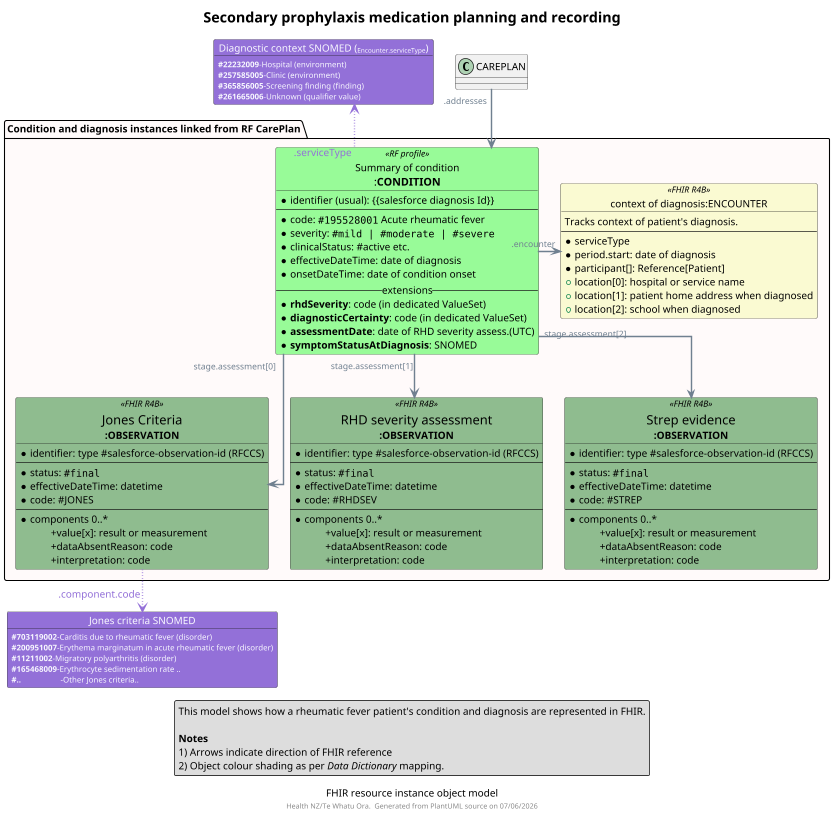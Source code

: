 @startuml obj-FHIR-data-diagnosis

top to bottom direction
skinparam dpi 200
allow_mixing
scale 400 width

skinparam ActivityDiamondBackgroundColor #RoyalBlue
skinparam ArrowColor #SlateGrey   
skinparam ArrowFontColor #RoyalBlue
skinparam ArrowFontColor #SlateGrey  
skinparam ArrowFontSize 12
skinparam ArrowMessageAlignment left
skinparam BoxPadding 10
skinparam linetype ortho
skinparam nodesep 30
skinparam ranksep 60
skinparam roundcorner 5
skinparam sequenceArrowThickness 2
skinparam TitleFontSize 20

caption FHIR resource instance object model
footer "Health NZ/Te Whatu Ora.  Generated from PlantUML source on %date('dd/MM/yyyy')"

!procedure $Coding($Alias,$System,$Code,$Display)
  object "<color:GhostWhite>$System" as $Alias #MediumPurple {
    <color:GhostWhite><size:11>**$Code**-$Display
  }
!endprocedure

!procedure $Quantity($Alias,$Quantity,$Value,$Unit)
  object "<color:GhostWhite><size:12>$Quantity</color>" as $Alias #DimGrey {
    <color:GhostWhite><size:11>**$Value** ""$Unit""
  }
!endprocedure

' ******** ******** ******** ******** ******** ******** ******** ******** 
title "Secondary prophylaxis medication planning and recording"

package "Condition and diagnosis instances linked from RF CarePlan" as Activities #Snow { 
  
  object "Summary of condition\n<size:15>:**CONDITION**" as RFCOND <<RF profile>> #PaleGreen {
    * identifier (usual): {{salesforce diagnosis Id}}
    ---
     * code: ""#195528001"" Acute rheumatic fever
     * severity: ""#mild | #moderate | #severe""
     * clinicalStatus: #active etc.
     * effectiveDateTime: date of diagnosis
     * onsetDateTime: date of condition onset
    -- extensions --
      * **rhdSeverity**: code (in dedicated ValueSet)
      * **diagnosticCertainty**: code (in dedicated ValueSet)
      * **assessmentDate**: date of RHD severity assess.(UTC)
      * **symptomStatusAtDiagnosis**: SNOMED
  }

  object "context of diagnosis:ENCOUNTER" as DENCOUNTER <<FHIR R4B>> #LightGoldenRodYellow {
    Tracks context of patient's diagnosis.
    ---
    * serviceType
    * period.start: date of diagnosis
    * participant[]: Reference[Patient] 
    + location[0]: hospital or service name
    + location[1]: patient home address when diagnosed
    + location[2]: school when diagnosed
  }

  
  ' class "patient detail at time of diagnosis\n**:PATIENT**" as DPATIENT <<RF profile>> #Pink {
  '   Extends NzPatient (NZ Base) with 
  '    RF patient registration detail.
  '   ---
  '   *identifier[NHI] (official): NHI
  '   ---
  '   *name: HumanName
  '   *birthDate: date
  '   *communication.language
  '   *gender: code
  '   *deceasedBoolean: boolean
  '   *telecom: ContactPoint[]
  '   *address: Address[]
  '   +iwi: code
  '   +ethnicity 0..*: code[]
  '   +nzCitizen: code
  '   .. (extensions)..
  '   +**patient.contact[].**
  '   +**interpreterRequired**: boolean
  ' }

  object "<size:18>Jones Criteria\n**:OBSERVATION**" as OBS1 <<FHIR R4B>> #DarkSeaGreen {
    *identifier: type #salesforce-observation-id (RFCCS)
    ---
    * status: ""#final""
    * effectiveDateTime: datetime
    * code: #JONES 
    ---
    * components 0..*
    \t+value[x]: result or measurement
    \t+dataAbsentReason: code
    \t+interpretation: code
  }

  object "<size:18>RHD severity assessment\n**:OBSERVATION**" as OBS2 <<FHIR R4B>> #DarkSeaGreen {
    *identifier: type #salesforce-observation-id (RFCCS)
    ---
    * status: ""#final""
    * effectiveDateTime: datetime
    * code: #RHDSEV
    ---
    * components 0..*
    \t+value[x]: result or measurement
    \t+dataAbsentReason: code
    \t+interpretation: code
  }

  object "<size:18>Strep evidence\n**:OBSERVATION**" as OBS3 <<FHIR R4B>> #DarkSeaGreen {
    *identifier: type #salesforce-observation-id (RFCCS)
    ---
    * status: ""#final""
    * effectiveDateTime: datetime
    * code: #STREP 
    ---
    * components 0..*
    \t+value[x]: result or measurement
    \t+dataAbsentReason: code
    \t+interpretation: code
  }

  'arrange activities in box
'  OBS1 -[hidden]d- OBSERVATION

}

$Coding(EncContext,"Diagnostic context SNOMED (<size:9>Encounter.serviceType</size>)","#22232009","Hospital (environment)")
$Coding(EncContext,"Diagnostic context SNOMED (<size:9>Encounter.serviceType</size>)","#257585005","Clinic (environment)")
$Coding(EncContext,"Diagnostic context SNOMED (<size:9>Encounter.serviceType</size>)","#365856005","Screening finding (finding)")
$Coding(EncContext,"Diagnostic context SNOMED (<size:9>Encounter.serviceType</size>)","#261665006","Unknown (qualifier value)")

$Coding(JONESCODING,"Jones criteria SNOMED","#703119002","Carditis due to rheumatic fever (disorder)")
$Coding(JONESCODING,"Jones criteria SNOMED","#200951007","Erythema marginatum in acute rheumatic fever (disorder)")
$Coding(JONESCODING,"Jones criteria SNOMED","#11211002","Migratory polyarthritis (disorder)")
$Coding(JONESCODING,"Jones criteria SNOMED","#165468009","Erythrocyte sedimentation rate ..")
$Coding(JONESCODING,"Jones criteria SNOMED","#..\t\t\t","Other Jones criteria..")

' positioning

' connectors
CAREPLAN ".addresses" --> RFCOND

RFCOND ".encounter" -r-> DENCOUNTER
RFCOND "stage.assessment[0]" -d-> OBS1
RFCOND "stage.assessment[1]" -d-> OBS2
RFCOND "stage.assessment[2]" -d-> OBS3

RFCOND "\n\n\n<color:MediumPurple><size:14>.serviceType" -[#MediumPurple,dotted]u-> EncContext

OBS1 "\n<color:MediumPurple><size:14>.component.code" -[#MediumPurple,dotted]d-> JONESCODING

legend bottom
  This model shows how a rheumatic fever patient's condition and diagnosis are represented in FHIR.
  
  **Notes** 
  1) Arrows indicate direction of FHIR reference
  2) Object colour shading as per //Data Dictionary// mapping.
endlegend


@enduml
